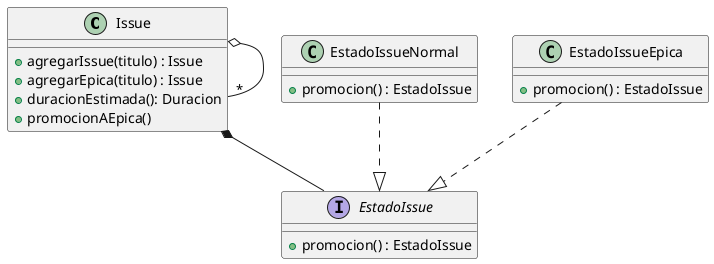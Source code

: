 @startuml

class Issue {
+agregarIssue(titulo) : Issue
+agregarEpica(titulo) : Issue
+duracionEstimada(): Duracion
+promocionAEpica()
}

interface EstadoIssue {
+promocion() : EstadoIssue
}

class EstadoIssueNormal {
+promocion() : EstadoIssue
}

class EstadoIssueEpica {
+promocion() : EstadoIssue
}

Issue *-- EstadoIssue
Issue o-- "*" Issue
EstadoIssueNormal ..|> EstadoIssue
EstadoIssueEpica ..|> EstadoIssue


@enduml